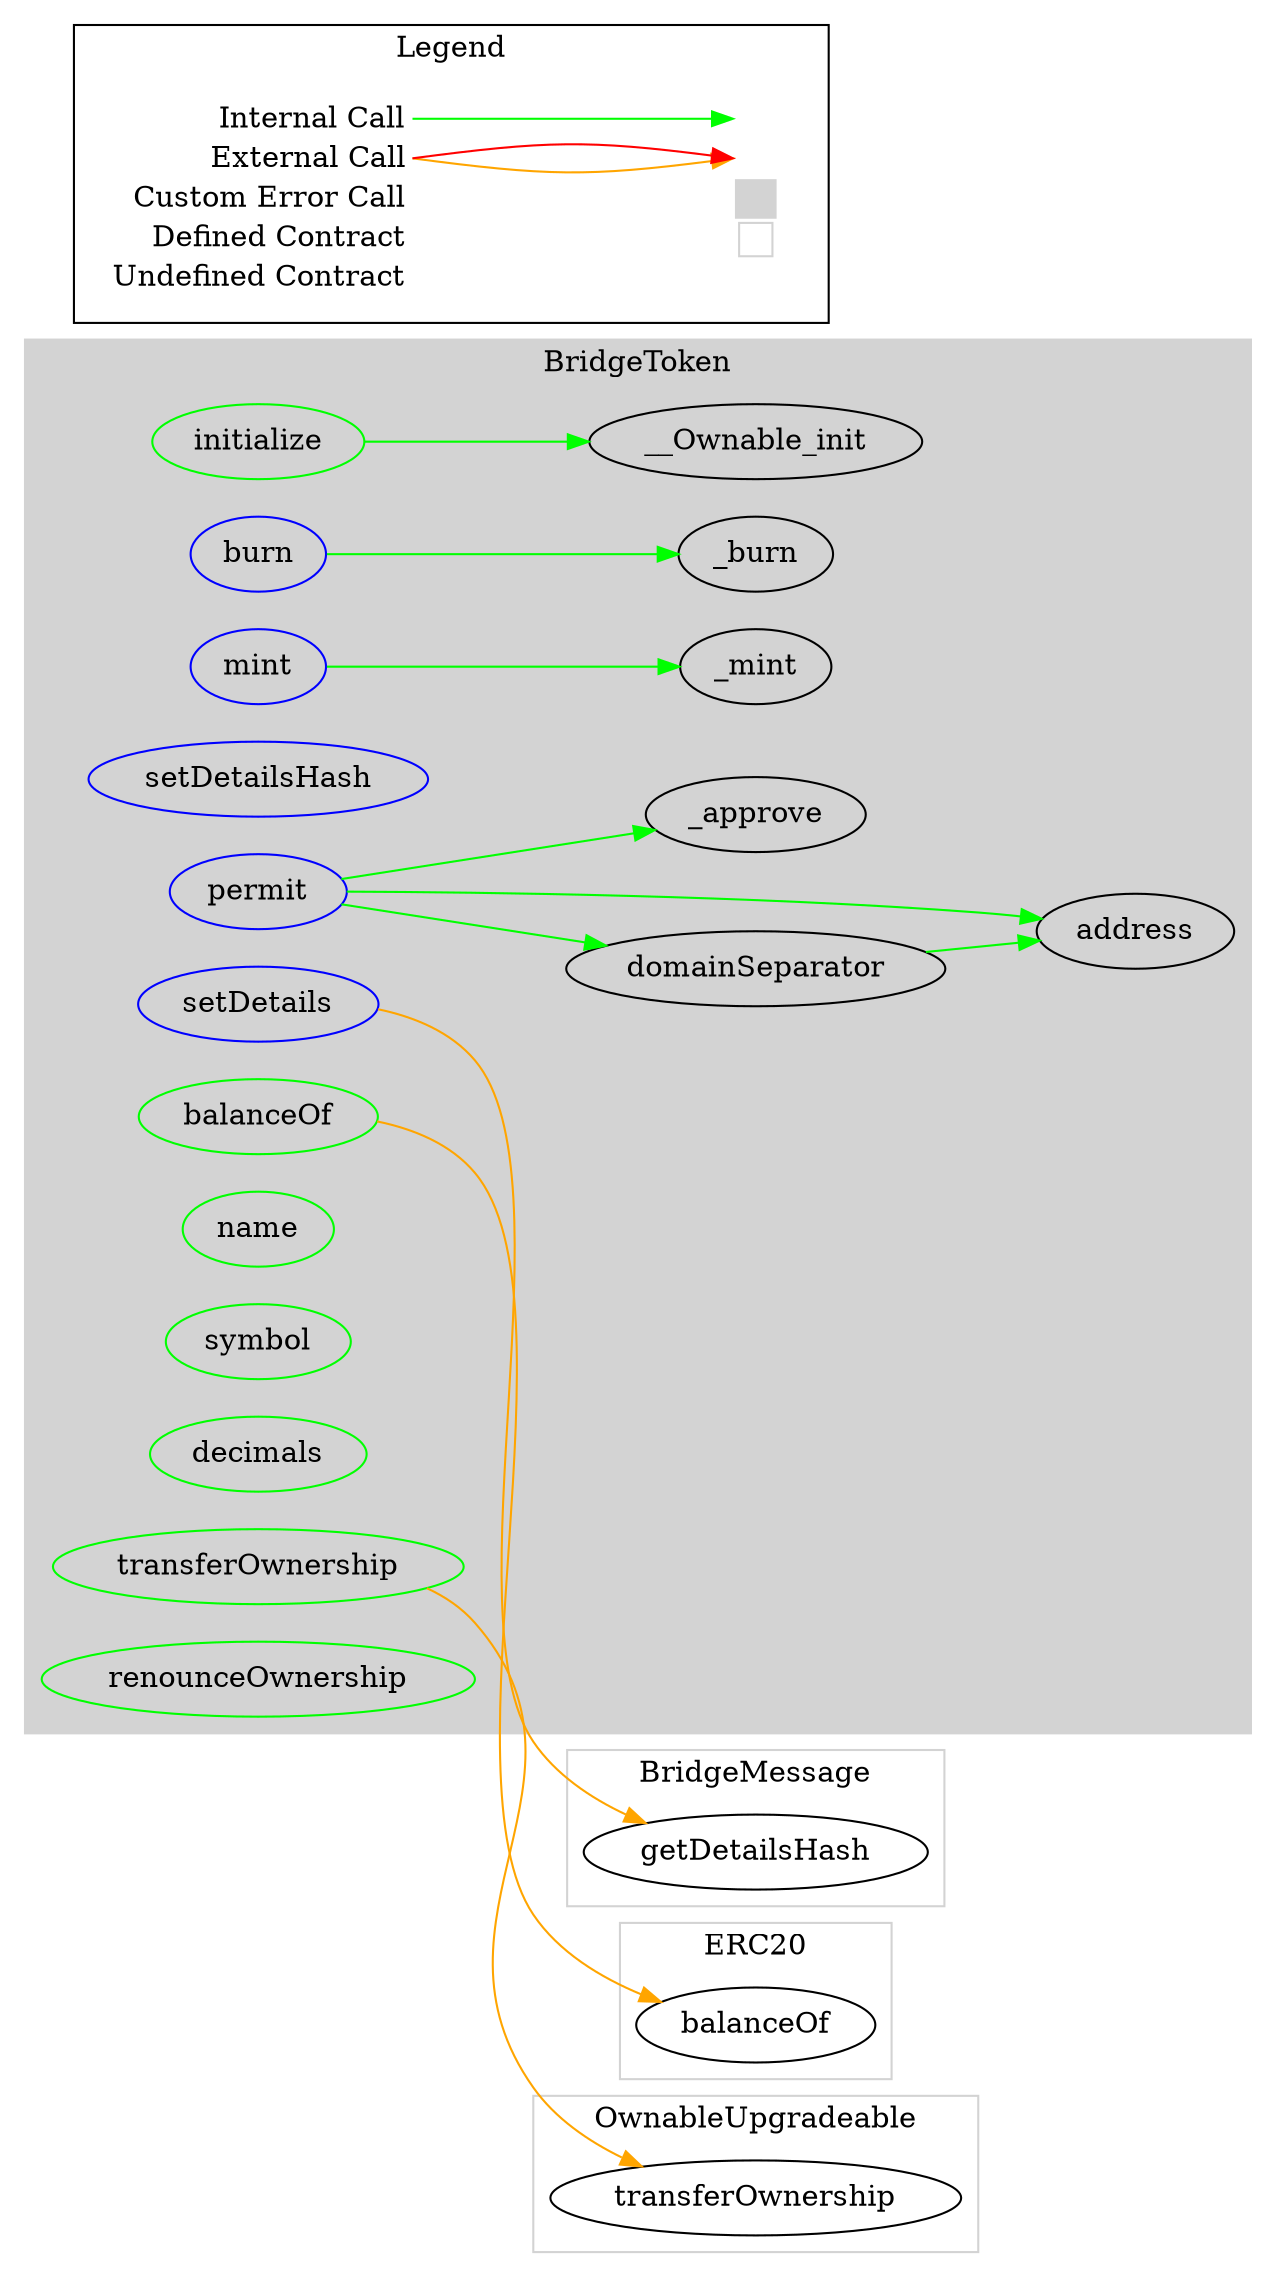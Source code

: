 digraph G {
  graph [ ratio = "auto", page = "100", compound =true ];
subgraph "clusterBridgeToken" {
  graph [ label = "BridgeToken", color = "lightgray", style = "filled", bgcolor = "lightgray" ];
  "BridgeToken.initialize" [ label = "initialize", color = "green" ];
  "BridgeToken.burn" [ label = "burn", color = "blue" ];
  "BridgeToken.mint" [ label = "mint", color = "blue" ];
  "BridgeToken.setDetailsHash" [ label = "setDetailsHash", color = "blue" ];
  "BridgeToken.setDetails" [ label = "setDetails", color = "blue" ];
  "BridgeToken.permit" [ label = "permit", color = "blue" ];
  "BridgeToken.balanceOf" [ label = "balanceOf", color = "green" ];
  "BridgeToken.name" [ label = "name", color = "green" ];
  "BridgeToken.symbol" [ label = "symbol", color = "green" ];
  "BridgeToken.decimals" [ label = "decimals", color = "green" ];
  "BridgeToken.domainSeparator" [ label = "domainSeparator" ];
  "BridgeToken.transferOwnership" [ label = "transferOwnership", color = "green" ];
  "BridgeToken.renounceOwnership" [ label = "renounceOwnership", color = "green" ];
  "BridgeToken.__Ownable_init" [ label = "__Ownable_init" ];
  "BridgeToken._burn" [ label = "_burn" ];
  "BridgeToken._mint" [ label = "_mint" ];
  "BridgeToken.address" [ label = "address" ];
  "BridgeToken._approve" [ label = "_approve" ];
}

subgraph "clusterBridgeMessage" {
  graph [ label = "BridgeMessage", color = "lightgray" ];
  "BridgeMessage.getDetailsHash" [ label = "getDetailsHash" ];
}

subgraph "clusterERC20" {
  graph [ label = "ERC20", color = "lightgray" ];
  "ERC20.balanceOf" [ label = "balanceOf" ];
}

subgraph "clusterOwnableUpgradeable" {
  graph [ label = "OwnableUpgradeable", color = "lightgray" ];
  "OwnableUpgradeable.transferOwnership" [ label = "transferOwnership" ];
}

  "BridgeToken.initialize";
  "BridgeToken.__Ownable_init";
  "BridgeToken.burn";
  "BridgeToken._burn";
  "BridgeToken.mint";
  "BridgeToken._mint";
  "BridgeToken.setDetails";
  "BridgeMessage.getDetailsHash";
  "BridgeToken.permit";
  "BridgeToken.address";
  "BridgeToken.domainSeparator";
  "BridgeToken._approve";
  "BridgeToken.balanceOf";
  "ERC20.balanceOf";
  "BridgeToken.transferOwnership";
  "OwnableUpgradeable.transferOwnership";
  "BridgeToken.initialize" -> "BridgeToken.__Ownable_init" [ color = "green" ];
  "BridgeToken.burn" -> "BridgeToken._burn" [ color = "green" ];
  "BridgeToken.mint" -> "BridgeToken._mint" [ color = "green" ];
  "BridgeToken.setDetails" -> "BridgeMessage.getDetailsHash" [ color = "orange" ];
  "BridgeToken.permit" -> "BridgeToken.address" [ color = "green" ];
  "BridgeToken.permit" -> "BridgeToken.domainSeparator" [ color = "green" ];
  "BridgeToken.permit" -> "BridgeToken._approve" [ color = "green" ];
  "BridgeToken.balanceOf" -> "ERC20.balanceOf" [ color = "orange" ];
  "BridgeToken.domainSeparator" -> "BridgeToken.address" [ color = "green" ];
  "BridgeToken.transferOwnership" -> "OwnableUpgradeable.transferOwnership" [ color = "orange" ];


rankdir=LR
node [shape=plaintext]
subgraph cluster_01 { 
label = "Legend";
key [label=<<table border="0" cellpadding="2" cellspacing="0" cellborder="0">
  <tr><td align="right" port="i1">Internal Call</td></tr>
  <tr><td align="right" port="i2">External Call</td></tr>
  <tr><td align="right" port="i2">Custom Error Call</td></tr>
  <tr><td align="right" port="i3">Defined Contract</td></tr>
  <tr><td align="right" port="i4">Undefined Contract</td></tr>
  </table>>]
key2 [label=<<table border="0" cellpadding="2" cellspacing="0" cellborder="0">
  <tr><td port="i1">&nbsp;&nbsp;&nbsp;</td></tr>
  <tr><td port="i2">&nbsp;&nbsp;&nbsp;</td></tr>
  <tr><td port="i3" bgcolor="lightgray">&nbsp;&nbsp;&nbsp;</td></tr>
  <tr><td port="i4">
    <table border="1" cellborder="0" cellspacing="0" cellpadding="7" color="lightgray">
      <tr>
       <td></td>
      </tr>
     </table>
  </td></tr>
  </table>>]
key:i1:e -> key2:i1:w [color="green"]
key:i2:e -> key2:i2:w [color="orange"]
key:i2:e -> key2:i2:w [color="red"]
}
}

